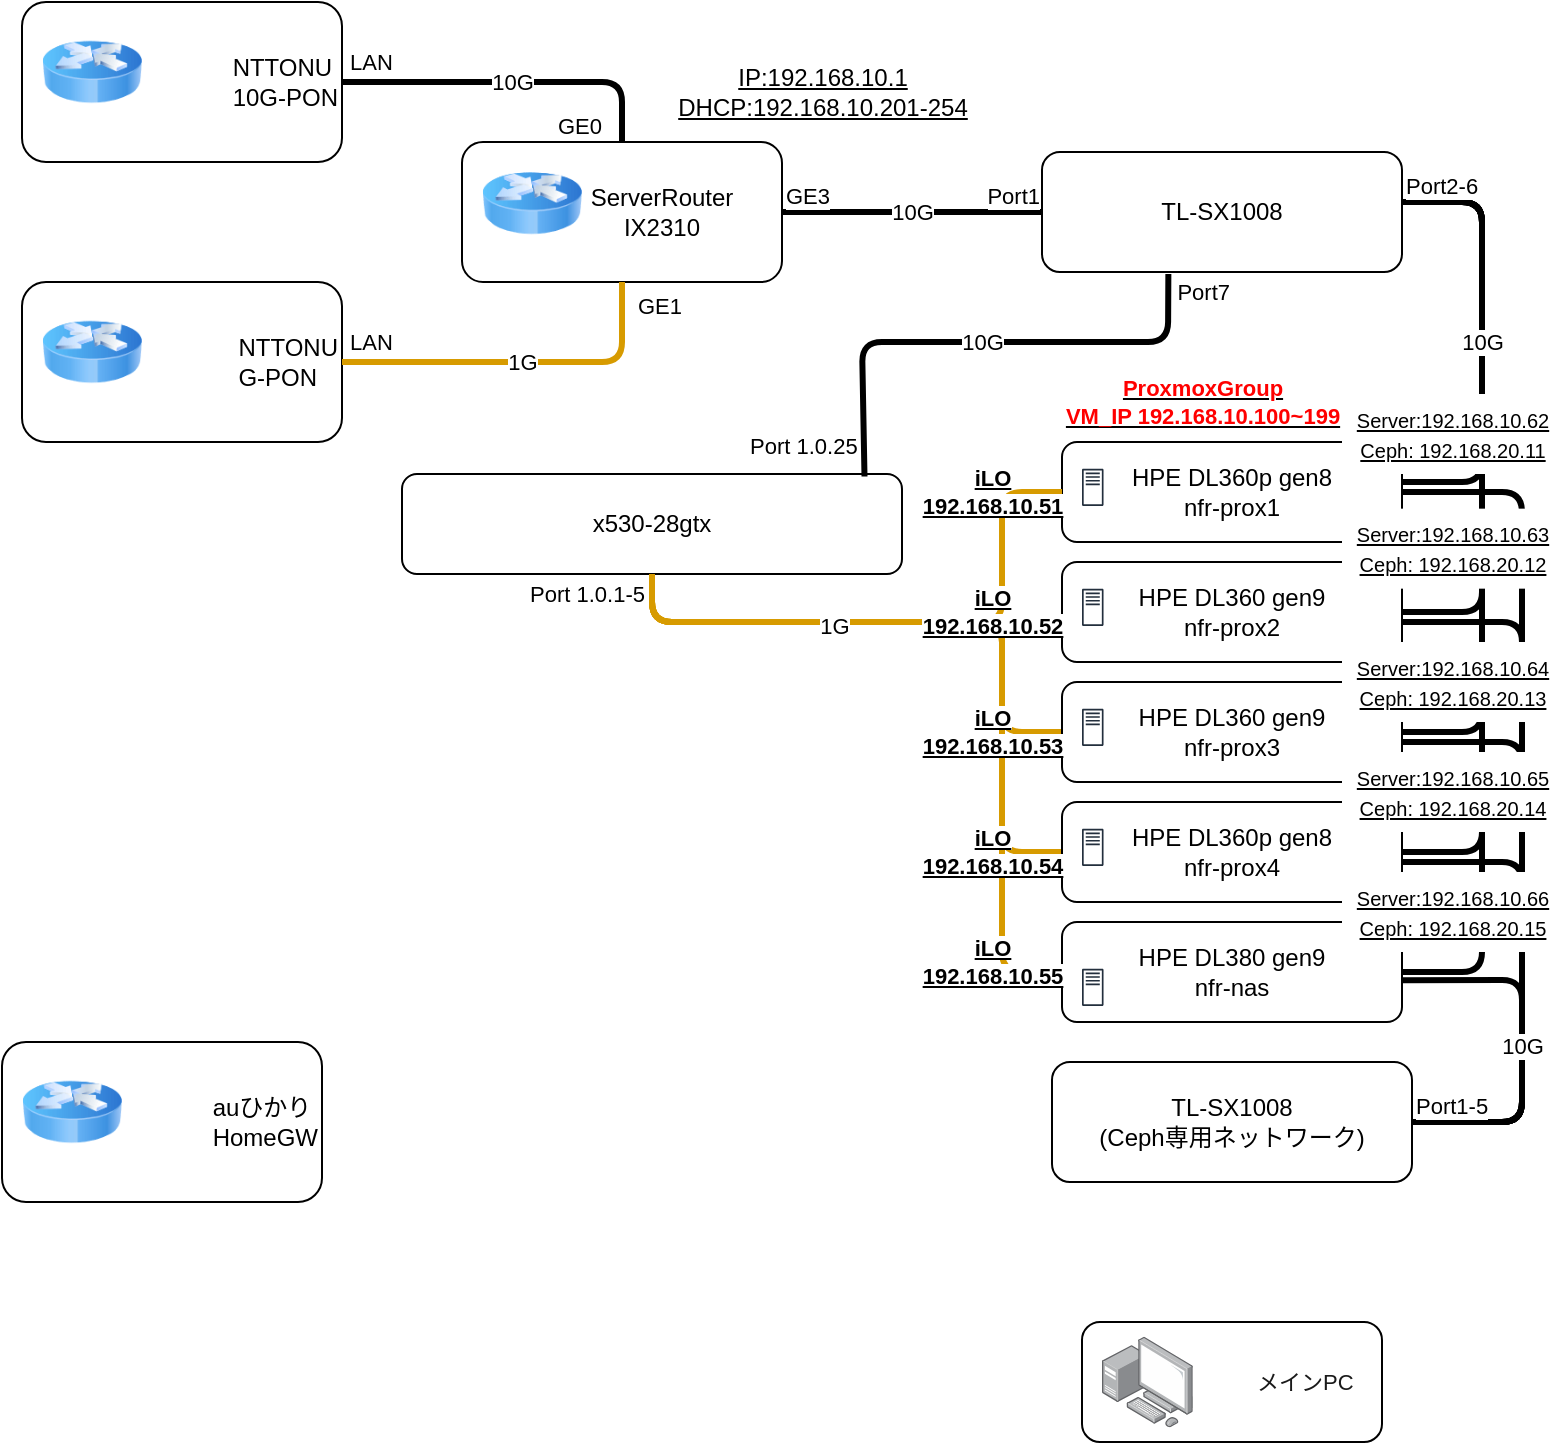 <mxfile version="18.0.2" type="github">
  <diagram id="IVtER8iOa4Ks5zT8WiCw" name="HomeNetwork">
    <mxGraphModel dx="493" dy="518" grid="1" gridSize="10" guides="1" tooltips="1" connect="1" arrows="1" fold="1" page="1" pageScale="1" pageWidth="827" pageHeight="1169" math="0" shadow="0">
      <root>
        <mxCell id="0" />
        <mxCell id="1" parent="0" />
        <mxCell id="cud8JSi5Q64nd5TMTgj2-10" value="" style="endArrow=none;html=1;rounded=1;strokeWidth=3;endFill=0;entryX=1;entryY=0.5;entryDx=0;entryDy=0;exitX=1;exitY=0.5;exitDx=0;exitDy=0;" edge="1" parent="1" source="F0cyMqDmB0AHEjMqEv3i-40" target="cud8JSi5Q64nd5TMTgj2-1">
          <mxGeometry relative="1" as="geometry">
            <mxPoint x="730" y="340" as="sourcePoint" />
            <mxPoint x="735" y="590" as="targetPoint" />
            <Array as="points">
              <mxPoint x="780" y="265" />
              <mxPoint x="780" y="580" />
            </Array>
          </mxGeometry>
        </mxCell>
        <mxCell id="cud8JSi5Q64nd5TMTgj2-9" value="" style="endArrow=none;html=1;rounded=1;strokeWidth=3;endFill=0;entryX=1;entryY=0.5;entryDx=0;entryDy=0;" edge="1" parent="1" target="cud8JSi5Q64nd5TMTgj2-1">
          <mxGeometry relative="1" as="geometry">
            <mxPoint x="720" y="330" as="sourcePoint" />
            <mxPoint x="740" y="590" as="targetPoint" />
            <Array as="points">
              <mxPoint x="780" y="330" />
              <mxPoint x="780" y="580" />
            </Array>
          </mxGeometry>
        </mxCell>
        <mxCell id="cud8JSi5Q64nd5TMTgj2-8" value="" style="endArrow=none;html=1;rounded=1;strokeWidth=3;endFill=0;" edge="1" parent="1">
          <mxGeometry relative="1" as="geometry">
            <mxPoint x="720" y="390" as="sourcePoint" />
            <mxPoint x="730" y="580" as="targetPoint" />
            <Array as="points">
              <mxPoint x="780" y="390" />
              <mxPoint x="780" y="580" />
            </Array>
          </mxGeometry>
        </mxCell>
        <mxCell id="cud8JSi5Q64nd5TMTgj2-7" value="" style="endArrow=none;html=1;rounded=1;strokeWidth=3;endFill=0;" edge="1" parent="1">
          <mxGeometry relative="1" as="geometry">
            <mxPoint x="720" y="450" as="sourcePoint" />
            <mxPoint x="730" y="580" as="targetPoint" />
            <Array as="points">
              <mxPoint x="780" y="450" />
              <mxPoint x="780" y="580" />
            </Array>
          </mxGeometry>
        </mxCell>
        <mxCell id="F0cyMqDmB0AHEjMqEv3i-119" value="" style="endArrow=none;html=1;rounded=1;strokeWidth=3;exitX=0.5;exitY=1;exitDx=0;exitDy=0;endFill=0;fillColor=#ffe6cc;strokeColor=#d79b00;entryX=0;entryY=0.5;entryDx=0;entryDy=0;" parent="1" source="F0cyMqDmB0AHEjMqEv3i-83" target="F0cyMqDmB0AHEjMqEv3i-52" edge="1">
          <mxGeometry relative="1" as="geometry">
            <mxPoint x="385" y="320" as="sourcePoint" />
            <mxPoint x="560.0" y="455" as="targetPoint" />
            <Array as="points">
              <mxPoint x="345" y="330" />
              <mxPoint x="520" y="330" />
              <mxPoint x="520" y="505" />
            </Array>
          </mxGeometry>
        </mxCell>
        <mxCell id="F0cyMqDmB0AHEjMqEv3i-118" value="" style="endArrow=none;html=1;rounded=1;strokeWidth=3;exitX=0.5;exitY=1;exitDx=0;exitDy=0;endFill=0;fillColor=#ffe6cc;strokeColor=#d79b00;entryX=0;entryY=0.5;entryDx=0;entryDy=0;" parent="1" source="F0cyMqDmB0AHEjMqEv3i-83" target="F0cyMqDmB0AHEjMqEv3i-49" edge="1">
          <mxGeometry relative="1" as="geometry">
            <mxPoint x="385" y="320" as="sourcePoint" />
            <mxPoint x="560.0" y="395" as="targetPoint" />
            <Array as="points">
              <mxPoint x="345" y="330" />
              <mxPoint x="520" y="330" />
              <mxPoint x="520" y="445" />
            </Array>
          </mxGeometry>
        </mxCell>
        <mxCell id="F0cyMqDmB0AHEjMqEv3i-113" value="" style="endArrow=none;html=1;rounded=1;strokeWidth=3;exitX=0.5;exitY=1;exitDx=0;exitDy=0;endFill=0;fillColor=#ffe6cc;strokeColor=#d79b00;entryX=0;entryY=0.5;entryDx=0;entryDy=0;" parent="1" source="F0cyMqDmB0AHEjMqEv3i-83" target="F0cyMqDmB0AHEjMqEv3i-46" edge="1">
          <mxGeometry relative="1" as="geometry">
            <mxPoint x="336" y="390" as="sourcePoint" />
            <mxPoint x="511.0" y="410" as="targetPoint" />
            <Array as="points">
              <mxPoint x="345" y="330" />
              <mxPoint x="520" y="330" />
              <mxPoint x="520" y="385" />
            </Array>
          </mxGeometry>
        </mxCell>
        <mxCell id="F0cyMqDmB0AHEjMqEv3i-4" value="" style="group" parent="1" vertex="1" connectable="0">
          <mxGeometry x="30" y="20" width="160" height="80" as="geometry" />
        </mxCell>
        <mxCell id="F0cyMqDmB0AHEjMqEv3i-3" value="&lt;div style=&quot;text-align: justify;&quot;&gt;&lt;span style=&quot;background-color: initial;&quot;&gt;NTTONU&lt;/span&gt;&lt;/div&gt;&lt;div style=&quot;text-align: justify;&quot;&gt;&lt;span style=&quot;background-color: initial;&quot;&gt;10G-PON&lt;/span&gt;&lt;/div&gt;" style="rounded=1;whiteSpace=wrap;html=1;align=right;" parent="F0cyMqDmB0AHEjMqEv3i-4" vertex="1">
          <mxGeometry width="160" height="80" as="geometry" />
        </mxCell>
        <mxCell id="F0cyMqDmB0AHEjMqEv3i-2" value="" style="image;html=1;image=img/lib/clip_art/networking/Router_Icon_128x128.png" parent="F0cyMqDmB0AHEjMqEv3i-4" vertex="1">
          <mxGeometry x="10" y="10" width="50" height="50" as="geometry" />
        </mxCell>
        <mxCell id="F0cyMqDmB0AHEjMqEv3i-5" value="" style="group" parent="1" vertex="1" connectable="0">
          <mxGeometry x="30" y="160" width="160" height="80" as="geometry" />
        </mxCell>
        <mxCell id="F0cyMqDmB0AHEjMqEv3i-6" value="&lt;div style=&quot;text-align: justify;&quot;&gt;&lt;span style=&quot;background-color: initial;&quot;&gt;NTTONU&lt;/span&gt;&lt;/div&gt;&lt;div style=&quot;text-align: justify;&quot;&gt;&lt;span style=&quot;background-color: initial;&quot;&gt;G-PON&lt;/span&gt;&lt;/div&gt;" style="rounded=1;whiteSpace=wrap;html=1;align=right;" parent="F0cyMqDmB0AHEjMqEv3i-5" vertex="1">
          <mxGeometry width="160" height="80" as="geometry" />
        </mxCell>
        <mxCell id="F0cyMqDmB0AHEjMqEv3i-7" value="" style="image;html=1;image=img/lib/clip_art/networking/Router_Icon_128x128.png" parent="F0cyMqDmB0AHEjMqEv3i-5" vertex="1">
          <mxGeometry x="10" y="10" width="50" height="50" as="geometry" />
        </mxCell>
        <mxCell id="F0cyMqDmB0AHEjMqEv3i-8" value="" style="group" parent="1" vertex="1" connectable="0">
          <mxGeometry x="250" y="90" width="160" height="70" as="geometry" />
        </mxCell>
        <mxCell id="F0cyMqDmB0AHEjMqEv3i-9" value="&lt;blockquote style=&quot;margin: 0 0 0 40px; border: none; padding: 0px;&quot;&gt;&lt;div style=&quot;&quot;&gt;&lt;span style=&quot;background-color: initial;&quot;&gt;ServerRouter&lt;/span&gt;&lt;/div&gt;&lt;div style=&quot;&quot;&gt;&lt;span style=&quot;background-color: initial;&quot;&gt;IX2310&lt;/span&gt;&lt;/div&gt;&lt;/blockquote&gt;" style="rounded=1;whiteSpace=wrap;html=1;align=center;" parent="F0cyMqDmB0AHEjMqEv3i-8" vertex="1">
          <mxGeometry width="160" height="70" as="geometry" />
        </mxCell>
        <mxCell id="F0cyMqDmB0AHEjMqEv3i-10" value="" style="image;html=1;image=img/lib/clip_art/networking/Router_Icon_128x128.png" parent="F0cyMqDmB0AHEjMqEv3i-8" vertex="1">
          <mxGeometry x="10" y="8.75" width="50" height="43.75" as="geometry" />
        </mxCell>
        <mxCell id="F0cyMqDmB0AHEjMqEv3i-18" value="" style="endArrow=none;html=1;rounded=1;strokeWidth=3;exitX=1;exitY=0.5;exitDx=0;exitDy=0;entryX=0.5;entryY=0;entryDx=0;entryDy=0;endFill=0;" parent="1" source="F0cyMqDmB0AHEjMqEv3i-3" target="F0cyMqDmB0AHEjMqEv3i-9" edge="1">
          <mxGeometry relative="1" as="geometry">
            <mxPoint x="200" y="60" as="sourcePoint" />
            <mxPoint x="360" y="60" as="targetPoint" />
            <Array as="points">
              <mxPoint x="330" y="60" />
            </Array>
          </mxGeometry>
        </mxCell>
        <mxCell id="F0cyMqDmB0AHEjMqEv3i-19" value="10G" style="edgeLabel;resizable=0;html=1;align=center;verticalAlign=middle;" parent="F0cyMqDmB0AHEjMqEv3i-18" connectable="0" vertex="1">
          <mxGeometry relative="1" as="geometry" />
        </mxCell>
        <mxCell id="F0cyMqDmB0AHEjMqEv3i-20" value="LAN" style="edgeLabel;resizable=0;html=1;align=left;verticalAlign=bottom;spacing=4;" parent="F0cyMqDmB0AHEjMqEv3i-18" connectable="0" vertex="1">
          <mxGeometry x="-1" relative="1" as="geometry" />
        </mxCell>
        <mxCell id="F0cyMqDmB0AHEjMqEv3i-21" value="GE0" style="edgeLabel;resizable=0;html=1;align=right;verticalAlign=bottom;" parent="F0cyMqDmB0AHEjMqEv3i-18" connectable="0" vertex="1">
          <mxGeometry x="1" relative="1" as="geometry">
            <mxPoint x="-10" as="offset" />
          </mxGeometry>
        </mxCell>
        <mxCell id="F0cyMqDmB0AHEjMqEv3i-22" value="" style="endArrow=none;html=1;rounded=1;strokeWidth=3;exitX=1;exitY=0.5;exitDx=0;exitDy=0;entryX=0.5;entryY=1;entryDx=0;entryDy=0;endFill=0;fillColor=#ffe6cc;strokeColor=#d79b00;" parent="1" target="F0cyMqDmB0AHEjMqEv3i-9" edge="1">
          <mxGeometry relative="1" as="geometry">
            <mxPoint x="190.0" y="200" as="sourcePoint" />
            <mxPoint x="330" y="230" as="targetPoint" />
            <Array as="points">
              <mxPoint x="330" y="200" />
            </Array>
          </mxGeometry>
        </mxCell>
        <mxCell id="F0cyMqDmB0AHEjMqEv3i-23" value="1G" style="edgeLabel;resizable=0;html=1;align=center;verticalAlign=middle;" parent="F0cyMqDmB0AHEjMqEv3i-22" connectable="0" vertex="1">
          <mxGeometry relative="1" as="geometry" />
        </mxCell>
        <mxCell id="F0cyMqDmB0AHEjMqEv3i-24" value="LAN" style="edgeLabel;resizable=0;html=1;align=left;verticalAlign=bottom;spacing=4;" parent="F0cyMqDmB0AHEjMqEv3i-22" connectable="0" vertex="1">
          <mxGeometry x="-1" relative="1" as="geometry" />
        </mxCell>
        <mxCell id="F0cyMqDmB0AHEjMqEv3i-25" value="GE1" style="edgeLabel;resizable=0;html=1;align=right;verticalAlign=bottom;" parent="F0cyMqDmB0AHEjMqEv3i-22" connectable="0" vertex="1">
          <mxGeometry x="1" relative="1" as="geometry">
            <mxPoint x="30" y="20" as="offset" />
          </mxGeometry>
        </mxCell>
        <mxCell id="F0cyMqDmB0AHEjMqEv3i-26" value="GE1" style="edgeLabel;resizable=0;html=1;align=right;verticalAlign=bottom;" parent="F0cyMqDmB0AHEjMqEv3i-22" connectable="0" vertex="1">
          <mxGeometry x="1" relative="1" as="geometry">
            <mxPoint x="30" y="20" as="offset" />
          </mxGeometry>
        </mxCell>
        <mxCell id="F0cyMqDmB0AHEjMqEv3i-27" value="" style="group" parent="1" vertex="1" connectable="0">
          <mxGeometry x="20" y="540" width="160" height="80" as="geometry" />
        </mxCell>
        <mxCell id="F0cyMqDmB0AHEjMqEv3i-28" value="&lt;blockquote style=&quot;margin: 0 0 0 40px; border: none; padding: 0px;&quot;&gt;&lt;blockquote style=&quot;margin: 0 0 0 40px; border: none; padding: 0px;&quot;&gt;&lt;div style=&quot;text-align: justify;&quot;&gt;&lt;span style=&quot;background-color: initial;&quot;&gt;auひかり&lt;/span&gt;&lt;/div&gt;&lt;/blockquote&gt;&lt;blockquote style=&quot;margin: 0 0 0 40px; border: none; padding: 0px;&quot;&gt;&lt;div style=&quot;text-align: justify;&quot;&gt;&lt;span style=&quot;background-color: initial;&quot;&gt;HomeGW&lt;/span&gt;&lt;/div&gt;&lt;/blockquote&gt;&lt;/blockquote&gt;" style="rounded=1;whiteSpace=wrap;html=1;align=right;" parent="F0cyMqDmB0AHEjMqEv3i-27" vertex="1">
          <mxGeometry width="160" height="80" as="geometry" />
        </mxCell>
        <mxCell id="F0cyMqDmB0AHEjMqEv3i-29" value="" style="image;html=1;image=img/lib/clip_art/networking/Router_Icon_128x128.png" parent="F0cyMqDmB0AHEjMqEv3i-27" vertex="1">
          <mxGeometry x="10" y="10" width="50" height="50" as="geometry" />
        </mxCell>
        <mxCell id="F0cyMqDmB0AHEjMqEv3i-34" value="TL-SX1008" style="rounded=1;whiteSpace=wrap;html=1;" parent="1" vertex="1">
          <mxGeometry x="540" y="95" width="180" height="60" as="geometry" />
        </mxCell>
        <mxCell id="F0cyMqDmB0AHEjMqEv3i-35" value="" style="endArrow=none;html=1;rounded=1;strokeWidth=3;exitX=1;exitY=0.5;exitDx=0;exitDy=0;entryX=0;entryY=0.5;entryDx=0;entryDy=0;endFill=0;" parent="1" source="F0cyMqDmB0AHEjMqEv3i-9" target="F0cyMqDmB0AHEjMqEv3i-34" edge="1">
          <mxGeometry relative="1" as="geometry">
            <mxPoint x="344" y="185" as="sourcePoint" />
            <mxPoint x="484" y="215" as="targetPoint" />
            <Array as="points" />
          </mxGeometry>
        </mxCell>
        <mxCell id="F0cyMqDmB0AHEjMqEv3i-36" value="10G" style="edgeLabel;resizable=0;html=1;align=center;verticalAlign=middle;" parent="F0cyMqDmB0AHEjMqEv3i-35" connectable="0" vertex="1">
          <mxGeometry relative="1" as="geometry" />
        </mxCell>
        <mxCell id="F0cyMqDmB0AHEjMqEv3i-37" value="GE3" style="edgeLabel;resizable=0;html=1;align=left;verticalAlign=bottom;" parent="F0cyMqDmB0AHEjMqEv3i-35" connectable="0" vertex="1">
          <mxGeometry x="-1" relative="1" as="geometry" />
        </mxCell>
        <mxCell id="F0cyMqDmB0AHEjMqEv3i-38" value="Port1" style="edgeLabel;resizable=0;html=1;align=right;verticalAlign=bottom;" parent="F0cyMqDmB0AHEjMqEv3i-35" connectable="0" vertex="1">
          <mxGeometry x="1" relative="1" as="geometry">
            <mxPoint x="-1" as="offset" />
          </mxGeometry>
        </mxCell>
        <mxCell id="F0cyMqDmB0AHEjMqEv3i-41" value="" style="group" parent="1" vertex="1" connectable="0">
          <mxGeometry x="550" y="240" width="170" height="50" as="geometry" />
        </mxCell>
        <mxCell id="F0cyMqDmB0AHEjMqEv3i-40" value="HPE DL360p gen8&lt;br&gt;nfr-prox1" style="rounded=1;whiteSpace=wrap;html=1;" parent="F0cyMqDmB0AHEjMqEv3i-41" vertex="1">
          <mxGeometry width="170" height="50" as="geometry" />
        </mxCell>
        <mxCell id="F0cyMqDmB0AHEjMqEv3i-39" value="" style="sketch=0;outlineConnect=0;fontColor=#232F3E;gradientColor=none;fillColor=#232F3D;strokeColor=none;dashed=0;verticalLabelPosition=bottom;verticalAlign=top;align=center;html=1;fontSize=12;fontStyle=0;aspect=fixed;pointerEvents=1;shape=mxgraph.aws4.traditional_server;" parent="F0cyMqDmB0AHEjMqEv3i-41" vertex="1">
          <mxGeometry x="10" y="13.333" width="10.767" height="18.667" as="geometry" />
        </mxCell>
        <mxCell id="F0cyMqDmB0AHEjMqEv3i-42" value="" style="group" parent="1" vertex="1" connectable="0">
          <mxGeometry x="550" y="300" width="250" height="50" as="geometry" />
        </mxCell>
        <mxCell id="F0cyMqDmB0AHEjMqEv3i-43" value="HPE DL360 gen9&lt;br&gt;nfr-prox2" style="rounded=1;whiteSpace=wrap;html=1;" parent="F0cyMqDmB0AHEjMqEv3i-42" vertex="1">
          <mxGeometry width="170" height="50" as="geometry" />
        </mxCell>
        <mxCell id="F0cyMqDmB0AHEjMqEv3i-44" value="" style="sketch=0;outlineConnect=0;fontColor=#232F3E;gradientColor=none;fillColor=#232F3D;strokeColor=none;dashed=0;verticalLabelPosition=bottom;verticalAlign=top;align=center;html=1;fontSize=12;fontStyle=0;aspect=fixed;pointerEvents=1;shape=mxgraph.aws4.traditional_server;" parent="F0cyMqDmB0AHEjMqEv3i-42" vertex="1">
          <mxGeometry x="10" y="13.333" width="10.767" height="18.667" as="geometry" />
        </mxCell>
        <mxCell id="F0cyMqDmB0AHEjMqEv3i-45" value="" style="group" parent="1" vertex="1" connectable="0">
          <mxGeometry x="550" y="360" width="170" height="50" as="geometry" />
        </mxCell>
        <mxCell id="F0cyMqDmB0AHEjMqEv3i-46" value="HPE DL360 gen9&lt;br&gt;nfr-prox3" style="rounded=1;whiteSpace=wrap;html=1;" parent="F0cyMqDmB0AHEjMqEv3i-45" vertex="1">
          <mxGeometry width="170" height="50" as="geometry" />
        </mxCell>
        <mxCell id="F0cyMqDmB0AHEjMqEv3i-47" value="" style="sketch=0;outlineConnect=0;fontColor=#232F3E;gradientColor=none;fillColor=#232F3D;strokeColor=none;dashed=0;verticalLabelPosition=bottom;verticalAlign=top;align=center;html=1;fontSize=12;fontStyle=0;aspect=fixed;pointerEvents=1;shape=mxgraph.aws4.traditional_server;" parent="F0cyMqDmB0AHEjMqEv3i-45" vertex="1">
          <mxGeometry x="10" y="13.333" width="10.767" height="18.667" as="geometry" />
        </mxCell>
        <mxCell id="F0cyMqDmB0AHEjMqEv3i-48" value="" style="group" parent="1" vertex="1" connectable="0">
          <mxGeometry x="550" y="420" width="170" height="50" as="geometry" />
        </mxCell>
        <mxCell id="F0cyMqDmB0AHEjMqEv3i-49" value="HPE DL360p gen8&lt;br&gt;nfr-prox4" style="rounded=1;whiteSpace=wrap;html=1;" parent="F0cyMqDmB0AHEjMqEv3i-48" vertex="1">
          <mxGeometry width="170" height="50" as="geometry" />
        </mxCell>
        <mxCell id="F0cyMqDmB0AHEjMqEv3i-50" value="" style="sketch=0;outlineConnect=0;fontColor=#232F3E;gradientColor=none;fillColor=#232F3D;strokeColor=none;dashed=0;verticalLabelPosition=bottom;verticalAlign=top;align=center;html=1;fontSize=12;fontStyle=0;aspect=fixed;pointerEvents=1;shape=mxgraph.aws4.traditional_server;" parent="F0cyMqDmB0AHEjMqEv3i-48" vertex="1">
          <mxGeometry x="10" y="13.333" width="10.767" height="18.667" as="geometry" />
        </mxCell>
        <mxCell id="F0cyMqDmB0AHEjMqEv3i-75" value="" style="endArrow=none;html=1;rounded=1;strokeWidth=3;endFill=0;entryX=1;entryY=0.5;entryDx=0;entryDy=0;" parent="1" target="F0cyMqDmB0AHEjMqEv3i-43" edge="1">
          <mxGeometry relative="1" as="geometry">
            <mxPoint x="720" y="120" as="sourcePoint" />
            <mxPoint x="730" y="270" as="targetPoint" />
            <Array as="points">
              <mxPoint x="760" y="120" />
              <mxPoint x="760" y="325" />
            </Array>
          </mxGeometry>
        </mxCell>
        <mxCell id="F0cyMqDmB0AHEjMqEv3i-51" value="" style="group" parent="1" vertex="1" connectable="0">
          <mxGeometry x="550" y="490" width="170" height="50" as="geometry" />
        </mxCell>
        <mxCell id="F0cyMqDmB0AHEjMqEv3i-52" value="HPE DL380 gen9&lt;br&gt;nfr-nas" style="rounded=1;whiteSpace=wrap;html=1;" parent="F0cyMqDmB0AHEjMqEv3i-51" vertex="1">
          <mxGeometry y="-10" width="170" height="50" as="geometry" />
        </mxCell>
        <mxCell id="F0cyMqDmB0AHEjMqEv3i-53" value="" style="sketch=0;outlineConnect=0;fontColor=#232F3E;gradientColor=none;fillColor=#232F3D;strokeColor=none;dashed=0;verticalLabelPosition=bottom;verticalAlign=top;align=center;html=1;fontSize=12;fontStyle=0;aspect=fixed;pointerEvents=1;shape=mxgraph.aws4.traditional_server;" parent="F0cyMqDmB0AHEjMqEv3i-51" vertex="1">
          <mxGeometry x="10" y="13.333" width="10.767" height="18.667" as="geometry" />
        </mxCell>
        <mxCell id="F0cyMqDmB0AHEjMqEv3i-78" value="" style="endArrow=none;html=1;rounded=1;strokeWidth=3;endFill=0;entryX=1;entryY=0.5;entryDx=0;entryDy=0;" parent="1" target="F0cyMqDmB0AHEjMqEv3i-46" edge="1">
          <mxGeometry relative="1" as="geometry">
            <mxPoint x="720" y="120" as="sourcePoint" />
            <mxPoint x="730" y="335" as="targetPoint" />
            <Array as="points">
              <mxPoint x="760" y="120" />
              <mxPoint x="760" y="385" />
            </Array>
          </mxGeometry>
        </mxCell>
        <mxCell id="F0cyMqDmB0AHEjMqEv3i-79" value="" style="endArrow=none;html=1;rounded=1;strokeWidth=3;endFill=0;entryX=1;entryY=0.5;entryDx=0;entryDy=0;" parent="1" target="F0cyMqDmB0AHEjMqEv3i-49" edge="1">
          <mxGeometry relative="1" as="geometry">
            <mxPoint x="720" y="120" as="sourcePoint" />
            <mxPoint x="730" y="395" as="targetPoint" />
            <Array as="points">
              <mxPoint x="760" y="120" />
              <mxPoint x="760" y="445" />
            </Array>
          </mxGeometry>
        </mxCell>
        <mxCell id="F0cyMqDmB0AHEjMqEv3i-80" value="" style="endArrow=none;html=1;rounded=1;strokeWidth=3;endFill=0;entryX=1;entryY=0.5;entryDx=0;entryDy=0;" parent="1" target="F0cyMqDmB0AHEjMqEv3i-52" edge="1">
          <mxGeometry relative="1" as="geometry">
            <mxPoint x="720" y="120" as="sourcePoint" />
            <mxPoint x="730" y="455" as="targetPoint" />
            <Array as="points">
              <mxPoint x="760" y="120" />
              <mxPoint x="760" y="505" />
            </Array>
          </mxGeometry>
        </mxCell>
        <mxCell id="F0cyMqDmB0AHEjMqEv3i-72" value="" style="endArrow=none;html=1;rounded=1;strokeWidth=3;endFill=0;" parent="1" edge="1">
          <mxGeometry relative="1" as="geometry">
            <mxPoint x="720" y="120" as="sourcePoint" />
            <mxPoint x="720" y="260" as="targetPoint" />
            <Array as="points">
              <mxPoint x="760" y="120" />
              <mxPoint x="760" y="260" />
            </Array>
          </mxGeometry>
        </mxCell>
        <mxCell id="F0cyMqDmB0AHEjMqEv3i-74" value="Port2-6" style="edgeLabel;resizable=0;html=1;align=left;verticalAlign=bottom;" parent="F0cyMqDmB0AHEjMqEv3i-72" connectable="0" vertex="1">
          <mxGeometry x="-1" relative="1" as="geometry" />
        </mxCell>
        <mxCell id="F0cyMqDmB0AHEjMqEv3i-81" value="10G" style="edgeLabel;resizable=0;html=1;align=center;verticalAlign=middle;labelBorderColor=none;labelBackgroundColor=default;" parent="F0cyMqDmB0AHEjMqEv3i-72" connectable="0" vertex="1">
          <mxGeometry relative="1" as="geometry">
            <mxPoint as="offset" />
          </mxGeometry>
        </mxCell>
        <mxCell id="F0cyMqDmB0AHEjMqEv3i-83" value="x530-28gtx" style="rounded=1;whiteSpace=wrap;html=1;labelBackgroundColor=default;labelBorderColor=none;" parent="1" vertex="1">
          <mxGeometry x="220" y="256.0" width="250" height="50" as="geometry" />
        </mxCell>
        <mxCell id="F0cyMqDmB0AHEjMqEv3i-84" value="" style="endArrow=none;html=1;rounded=1;strokeWidth=3;entryX=0.351;entryY=1.016;entryDx=0;entryDy=0;endFill=0;entryPerimeter=0;exitX=0.925;exitY=0.025;exitDx=0;exitDy=0;exitPerimeter=0;" parent="1" source="F0cyMqDmB0AHEjMqEv3i-83" target="F0cyMqDmB0AHEjMqEv3i-34" edge="1">
          <mxGeometry relative="1" as="geometry">
            <mxPoint x="450" y="260" as="sourcePoint" />
            <mxPoint x="560" y="190" as="targetPoint" />
            <Array as="points">
              <mxPoint x="450" y="190" />
              <mxPoint x="603" y="190" />
            </Array>
          </mxGeometry>
        </mxCell>
        <mxCell id="F0cyMqDmB0AHEjMqEv3i-85" value="10G" style="edgeLabel;resizable=0;html=1;align=center;verticalAlign=middle;" parent="F0cyMqDmB0AHEjMqEv3i-84" connectable="0" vertex="1">
          <mxGeometry relative="1" as="geometry" />
        </mxCell>
        <mxCell id="F0cyMqDmB0AHEjMqEv3i-86" value="Port 1.0.25" style="edgeLabel;resizable=0;html=1;align=left;verticalAlign=bottom;spacing=4;" parent="F0cyMqDmB0AHEjMqEv3i-84" connectable="0" vertex="1">
          <mxGeometry x="-1" relative="1" as="geometry">
            <mxPoint x="-61" y="-5" as="offset" />
          </mxGeometry>
        </mxCell>
        <mxCell id="F0cyMqDmB0AHEjMqEv3i-87" value="Port7" style="edgeLabel;resizable=0;html=1;align=right;verticalAlign=bottom;spacing=-2;" parent="F0cyMqDmB0AHEjMqEv3i-84" connectable="0" vertex="1">
          <mxGeometry x="1" relative="1" as="geometry">
            <mxPoint x="27" y="14" as="offset" />
          </mxGeometry>
        </mxCell>
        <mxCell id="F0cyMqDmB0AHEjMqEv3i-93" value="" style="endArrow=none;html=1;rounded=1;strokeWidth=3;exitX=0.5;exitY=1;exitDx=0;exitDy=0;endFill=0;fillColor=#ffe6cc;strokeColor=#d79b00;" parent="1" source="F0cyMqDmB0AHEjMqEv3i-83" edge="1">
          <mxGeometry relative="1" as="geometry">
            <mxPoint x="385" y="320" as="sourcePoint" />
            <mxPoint x="550" y="330" as="targetPoint" />
            <Array as="points">
              <mxPoint x="345" y="330" />
              <mxPoint x="520" y="330" />
            </Array>
          </mxGeometry>
        </mxCell>
        <mxCell id="F0cyMqDmB0AHEjMqEv3i-95" value="Port 1.0.1-5" style="edgeLabel;resizable=0;html=1;align=left;verticalAlign=bottom;spacing=4;" parent="F0cyMqDmB0AHEjMqEv3i-93" connectable="0" vertex="1">
          <mxGeometry x="-1" relative="1" as="geometry">
            <mxPoint x="-65" y="20" as="offset" />
          </mxGeometry>
        </mxCell>
        <mxCell id="F0cyMqDmB0AHEjMqEv3i-89" value="" style="endArrow=none;html=1;rounded=1;strokeWidth=3;exitX=0.5;exitY=1;exitDx=0;exitDy=0;entryX=0;entryY=0.5;entryDx=0;entryDy=0;endFill=0;fillColor=#ffe6cc;strokeColor=#d79b00;" parent="1" source="F0cyMqDmB0AHEjMqEv3i-83" target="F0cyMqDmB0AHEjMqEv3i-40" edge="1">
          <mxGeometry relative="1" as="geometry">
            <mxPoint x="400" y="420" as="sourcePoint" />
            <mxPoint x="524.43" y="315.31" as="targetPoint" />
            <Array as="points">
              <mxPoint x="345" y="330" />
              <mxPoint x="520" y="330" />
              <mxPoint x="520" y="265" />
            </Array>
          </mxGeometry>
        </mxCell>
        <mxCell id="F0cyMqDmB0AHEjMqEv3i-90" value="1G" style="edgeLabel;resizable=0;html=1;align=center;verticalAlign=middle;" parent="F0cyMqDmB0AHEjMqEv3i-89" connectable="0" vertex="1">
          <mxGeometry relative="1" as="geometry">
            <mxPoint x="-32" y="2" as="offset" />
          </mxGeometry>
        </mxCell>
        <mxCell id="F0cyMqDmB0AHEjMqEv3i-96" value="&lt;span style=&quot;background-color: rgb(255, 255, 255);&quot;&gt;iLO&lt;br&gt;192.168.10.51&lt;/span&gt;" style="text;html=1;align=center;verticalAlign=middle;resizable=0;points=[];autosize=1;strokeColor=none;fillColor=none;labelBackgroundColor=none;fontSize=11;fontStyle=5;spacing=2;spacingTop=0;" parent="1" vertex="1">
          <mxGeometry x="470" y="245" width="90" height="40" as="geometry" />
        </mxCell>
        <mxCell id="F0cyMqDmB0AHEjMqEv3i-101" value="&lt;u style=&quot;background-color: rgb(255, 255, 255);&quot;&gt;iLO&lt;br&gt;192.168.10.52&lt;/u&gt;" style="text;html=1;align=center;verticalAlign=middle;resizable=0;points=[];autosize=1;strokeColor=none;fillColor=none;labelBackgroundColor=none;fontSize=11;fontStyle=1;spacing=2;spacingTop=0;" parent="1" vertex="1">
          <mxGeometry x="470" y="305" width="90" height="40" as="geometry" />
        </mxCell>
        <mxCell id="F0cyMqDmB0AHEjMqEv3i-117" value="&lt;u style=&quot;background-color: rgb(255, 255, 255);&quot;&gt;iLO&lt;br&gt;192.168.10.53&lt;/u&gt;" style="text;html=1;align=center;verticalAlign=middle;resizable=0;points=[];autosize=1;strokeColor=none;fillColor=none;labelBackgroundColor=none;fontSize=11;fontStyle=1;spacing=2;spacingTop=0;" parent="1" vertex="1">
          <mxGeometry x="470" y="365" width="90" height="40" as="geometry" />
        </mxCell>
        <mxCell id="F0cyMqDmB0AHEjMqEv3i-120" value="&lt;span style=&quot;background-color: rgb(255, 255, 255);&quot;&gt;&lt;u&gt;iLO&lt;br&gt;192.168.10.54&lt;/u&gt;&lt;/span&gt;" style="text;html=1;align=center;verticalAlign=middle;resizable=0;points=[];autosize=1;strokeColor=none;fillColor=none;labelBackgroundColor=none;fontSize=11;fontStyle=1;spacing=2;spacingTop=0;" parent="1" vertex="1">
          <mxGeometry x="470" y="425" width="90" height="40" as="geometry" />
        </mxCell>
        <mxCell id="F0cyMqDmB0AHEjMqEv3i-125" value="&lt;u style=&quot;background-color: rgb(255, 255, 255);&quot;&gt;iLO&lt;br&gt;192.168.10.55&lt;/u&gt;" style="text;html=1;align=center;verticalAlign=middle;resizable=0;points=[];autosize=1;strokeColor=none;fillColor=none;labelBackgroundColor=none;fontSize=11;fontStyle=1;spacing=2;spacingTop=0;" parent="1" vertex="1">
          <mxGeometry x="470" y="480" width="90" height="40" as="geometry" />
        </mxCell>
        <mxCell id="cud8JSi5Q64nd5TMTgj2-1" value="TL-SX1008&lt;br&gt;(Ceph専用ネットワーク)" style="rounded=1;whiteSpace=wrap;html=1;" vertex="1" parent="1">
          <mxGeometry x="545" y="550" width="180" height="60" as="geometry" />
        </mxCell>
        <mxCell id="cud8JSi5Q64nd5TMTgj2-3" value="&lt;u&gt;IP:192.168.10.1&lt;br&gt;DHCP:192.168.10.201-254&lt;/u&gt;" style="text;html=1;align=center;verticalAlign=middle;resizable=0;points=[];autosize=1;strokeColor=none;fillColor=none;" vertex="1" parent="1">
          <mxGeometry x="350" y="50" width="160" height="30" as="geometry" />
        </mxCell>
        <mxCell id="cud8JSi5Q64nd5TMTgj2-4" value="" style="endArrow=none;html=1;rounded=1;strokeWidth=3;endFill=0;exitX=1;exitY=0.5;exitDx=0;exitDy=0;entryX=0.999;entryY=0.582;entryDx=0;entryDy=0;entryPerimeter=0;" edge="1" parent="1" source="cud8JSi5Q64nd5TMTgj2-1" target="F0cyMqDmB0AHEjMqEv3i-52">
          <mxGeometry relative="1" as="geometry">
            <mxPoint x="750" y="320" as="sourcePoint" />
            <mxPoint x="720" y="500" as="targetPoint" />
            <Array as="points">
              <mxPoint x="780" y="580" />
              <mxPoint x="780" y="509" />
            </Array>
          </mxGeometry>
        </mxCell>
        <mxCell id="cud8JSi5Q64nd5TMTgj2-5" value="Port1-5" style="edgeLabel;resizable=0;html=1;align=left;verticalAlign=bottom;" connectable="0" vertex="1" parent="cud8JSi5Q64nd5TMTgj2-4">
          <mxGeometry x="-1" relative="1" as="geometry" />
        </mxCell>
        <mxCell id="cud8JSi5Q64nd5TMTgj2-6" value="10G" style="edgeLabel;resizable=0;html=1;align=center;verticalAlign=middle;labelBorderColor=none;labelBackgroundColor=default;" connectable="0" vertex="1" parent="cud8JSi5Q64nd5TMTgj2-4">
          <mxGeometry relative="1" as="geometry">
            <mxPoint as="offset" />
          </mxGeometry>
        </mxCell>
        <mxCell id="cud8JSi5Q64nd5TMTgj2-13" value="&lt;font size=&quot;1&quot;&gt;&lt;u style=&quot;&quot;&gt;&lt;span style=&quot;background-color: rgb(255, 255, 255);&quot;&gt;Server:192.168.10.62&lt;br&gt;Ceph: 192.168.20.11&lt;/span&gt;&lt;br&gt;&lt;/u&gt;&lt;/font&gt;" style="text;html=1;align=center;verticalAlign=middle;resizable=0;points=[];autosize=1;strokeColor=none;fillColor=default;" vertex="1" parent="1">
          <mxGeometry x="690" y="216" width="110" height="40" as="geometry" />
        </mxCell>
        <mxCell id="cud8JSi5Q64nd5TMTgj2-15" value="&lt;font size=&quot;1&quot;&gt;&lt;u style=&quot;&quot;&gt;&lt;span style=&quot;background-color: rgb(255, 255, 255);&quot;&gt;Server:192.168.10.63&lt;br&gt;Ceph: 192.168.20.12&lt;/span&gt;&lt;br&gt;&lt;/u&gt;&lt;/font&gt;" style="text;html=1;align=center;verticalAlign=middle;resizable=0;points=[];autosize=1;strokeColor=none;fillColor=default;" vertex="1" parent="1">
          <mxGeometry x="690" y="273.33" width="110" height="40" as="geometry" />
        </mxCell>
        <mxCell id="cud8JSi5Q64nd5TMTgj2-16" value="&lt;font size=&quot;1&quot;&gt;&lt;u style=&quot;&quot;&gt;&lt;span style=&quot;background-color: rgb(255, 255, 255);&quot;&gt;Server:192.168.10.64&lt;br&gt;Ceph: 192.168.20.13&lt;/span&gt;&lt;br&gt;&lt;/u&gt;&lt;/font&gt;" style="text;html=1;align=center;verticalAlign=middle;resizable=0;points=[];autosize=1;strokeColor=none;fillColor=default;" vertex="1" parent="1">
          <mxGeometry x="690" y="340" width="110" height="40" as="geometry" />
        </mxCell>
        <mxCell id="cud8JSi5Q64nd5TMTgj2-17" value="&lt;font size=&quot;1&quot;&gt;&lt;u style=&quot;&quot;&gt;&lt;span style=&quot;background-color: rgb(255, 255, 255);&quot;&gt;Server:192.168.10.65&lt;br&gt;Ceph: 192.168.20.14&lt;/span&gt;&lt;br&gt;&lt;/u&gt;&lt;/font&gt;" style="text;html=1;align=center;verticalAlign=middle;resizable=0;points=[];autosize=1;strokeColor=none;fillColor=default;" vertex="1" parent="1">
          <mxGeometry x="690" y="395" width="110" height="40" as="geometry" />
        </mxCell>
        <mxCell id="cud8JSi5Q64nd5TMTgj2-18" value="&lt;font size=&quot;1&quot;&gt;&lt;u style=&quot;&quot;&gt;&lt;span style=&quot;background-color: rgb(255, 255, 255);&quot;&gt;Server:192.168.10.66&lt;br&gt;Ceph: 192.168.20.15&lt;/span&gt;&lt;br&gt;&lt;/u&gt;&lt;/font&gt;" style="text;html=1;align=center;verticalAlign=middle;resizable=0;points=[];autosize=1;strokeColor=none;fillColor=default;" vertex="1" parent="1">
          <mxGeometry x="690" y="455" width="110" height="40" as="geometry" />
        </mxCell>
        <mxCell id="cud8JSi5Q64nd5TMTgj2-19" value="&lt;b&gt;&lt;u&gt;&lt;font color=&quot;#ff0000&quot; style=&quot;background-color: rgb(255, 255, 255);&quot;&gt;ProxmoxGroup&lt;br&gt;VM_IP 192.168.10.100~199&lt;/font&gt;&lt;/u&gt;&lt;/b&gt;" style="text;html=1;align=center;verticalAlign=middle;resizable=0;points=[];autosize=1;strokeColor=none;fillColor=none;fontSize=11;fontColor=none;" vertex="1" parent="1">
          <mxGeometry x="545" y="205" width="150" height="30" as="geometry" />
        </mxCell>
        <mxCell id="cud8JSi5Q64nd5TMTgj2-37" value="" style="group" vertex="1" connectable="0" parent="1">
          <mxGeometry x="560" y="680" width="200" height="60" as="geometry" />
        </mxCell>
        <mxCell id="cud8JSi5Q64nd5TMTgj2-36" value="&lt;div style=&quot;text-align: justify;&quot;&gt;&lt;span style=&quot;color: rgb(26, 26, 26);&quot;&gt;メインPC&amp;nbsp; &amp;nbsp;&amp;nbsp;&lt;/span&gt;&lt;/div&gt;" style="rounded=1;whiteSpace=wrap;html=1;labelBackgroundColor=#FFFFFF;fontSize=11;fontColor=#FF0000;fillColor=default;align=right;" vertex="1" parent="cud8JSi5Q64nd5TMTgj2-37">
          <mxGeometry width="150" height="60" as="geometry" />
        </mxCell>
        <mxCell id="cud8JSi5Q64nd5TMTgj2-35" value="" style="points=[];aspect=fixed;html=1;align=center;shadow=0;dashed=0;image;image=img/lib/allied_telesis/computer_and_terminals/Personal_Computer_with_Server.svg;labelBackgroundColor=#FFFFFF;fontSize=11;fontColor=#FF0000;fillColor=default;" vertex="1" parent="cud8JSi5Q64nd5TMTgj2-37">
          <mxGeometry x="10" y="7.3" width="45.4" height="45.4" as="geometry" />
        </mxCell>
      </root>
    </mxGraphModel>
  </diagram>
</mxfile>
